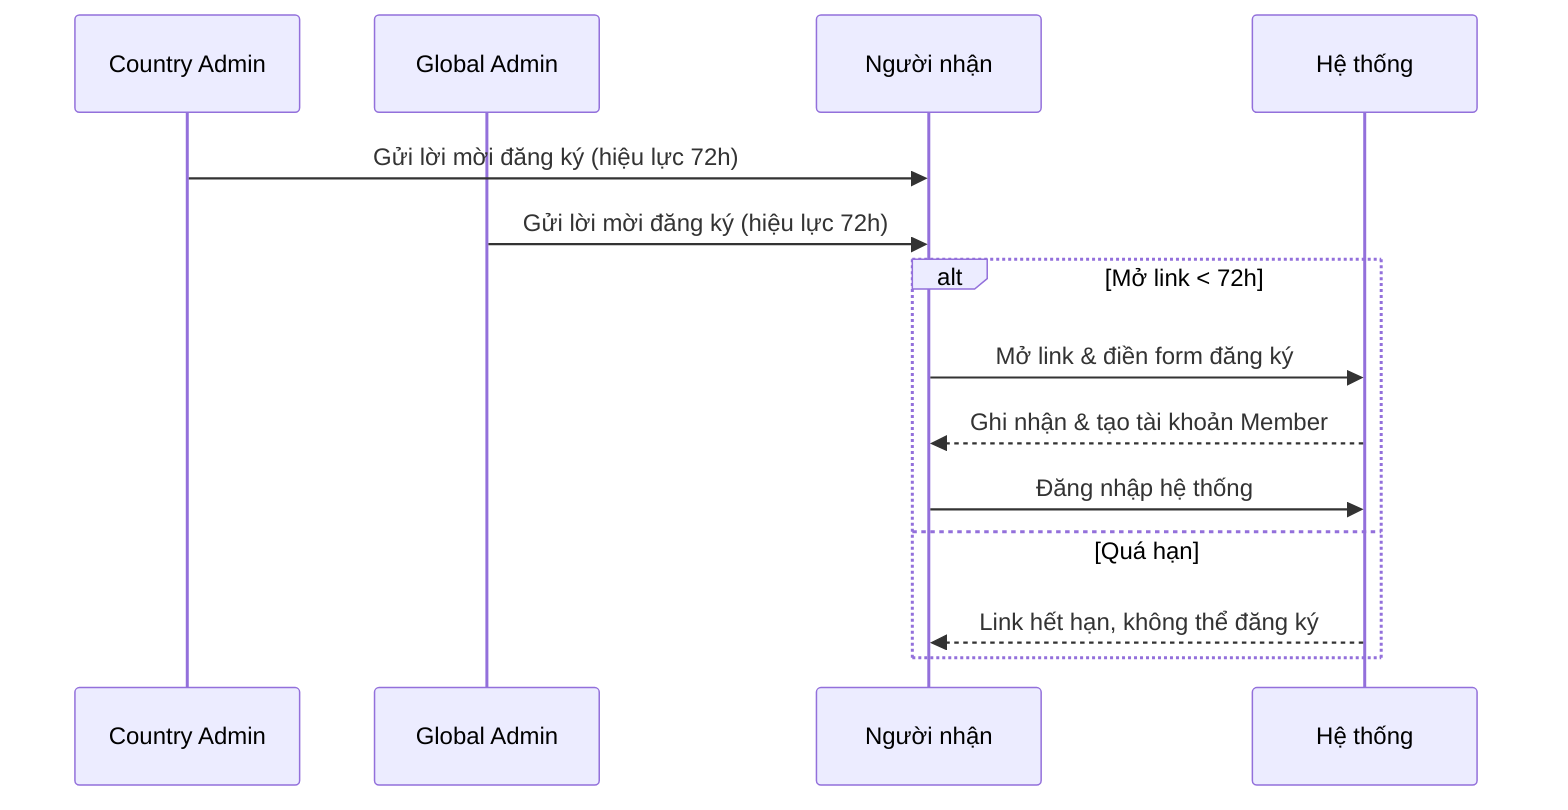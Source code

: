 sequenceDiagram
    participant CA as Country Admin
    participant GA as Global Admin
    participant U as Người nhận
    participant App as Hệ thống

    CA->>U: Gửi lời mời đăng ký (hiệu lực 72h)
    GA->>U: Gửi lời mời đăng ký (hiệu lực 72h)

    alt Mở link < 72h
        U->>App: Mở link & điền form đăng ký
        App-->>U: Ghi nhận & tạo tài khoản Member
        U->>App: Đăng nhập hệ thống
    else Quá hạn
        App-->>U: Link hết hạn, không thể đăng ký
    end